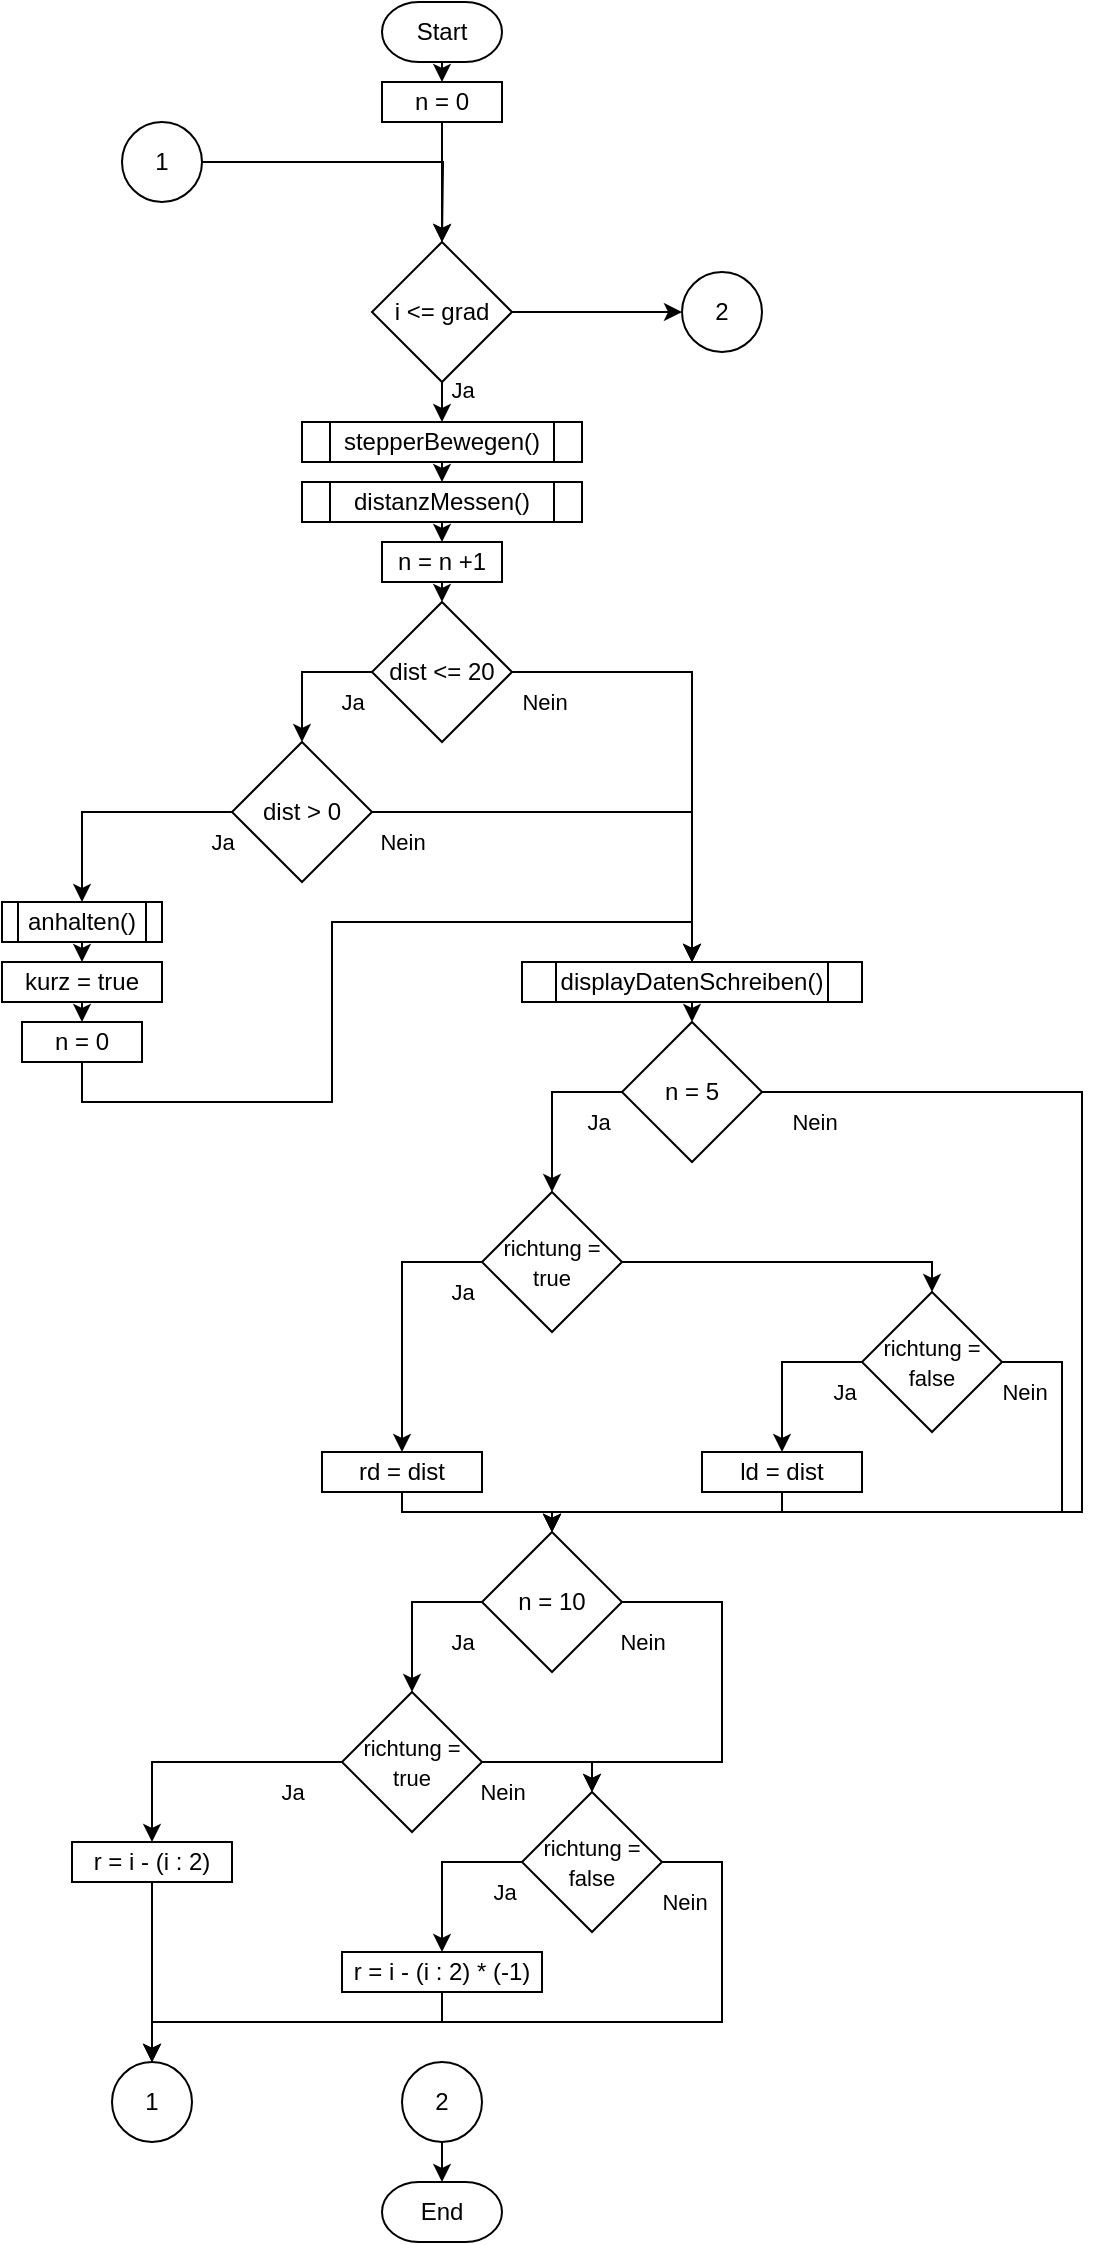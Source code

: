<mxfile version="16.5.6" type="github">
  <diagram id="C5RBs43oDa-KdzZeNtuy" name="Page-1">
    <mxGraphModel dx="552" dy="306" grid="1" gridSize="10" guides="1" tooltips="1" connect="1" arrows="1" fold="1" page="1" pageScale="1" pageWidth="827" pageHeight="1169" math="0" shadow="0">
      <root>
        <mxCell id="WIyWlLk6GJQsqaUBKTNV-0" />
        <mxCell id="WIyWlLk6GJQsqaUBKTNV-1" parent="WIyWlLk6GJQsqaUBKTNV-0" />
        <mxCell id="PZxyCN3TeEhjCaqw32ue-320" value="Start" style="strokeWidth=1;html=1;shape=mxgraph.flowchart.terminator;whiteSpace=wrap;rounded=1;" parent="WIyWlLk6GJQsqaUBKTNV-1" vertex="1">
          <mxGeometry x="330" y="20" width="60" height="30" as="geometry" />
        </mxCell>
        <mxCell id="PZxyCN3TeEhjCaqw32ue-435" style="edgeStyle=orthogonalEdgeStyle;rounded=0;orthogonalLoop=1;jettySize=auto;html=1;exitX=1;exitY=0.5;exitDx=0;exitDy=0;exitPerimeter=0;entryX=0;entryY=0.5;entryDx=0;entryDy=0;entryPerimeter=0;" parent="WIyWlLk6GJQsqaUBKTNV-1" source="PZxyCN3TeEhjCaqw32ue-330" target="PZxyCN3TeEhjCaqw32ue-434" edge="1">
          <mxGeometry relative="1" as="geometry" />
        </mxCell>
        <mxCell id="PZxyCN3TeEhjCaqw32ue-330" value="i &amp;lt;= grad" style="strokeWidth=1;html=1;shape=mxgraph.flowchart.decision;whiteSpace=wrap;rounded=1;strokeColor=default;" parent="WIyWlLk6GJQsqaUBKTNV-1" vertex="1">
          <mxGeometry x="325" y="140" width="70" height="70" as="geometry" />
        </mxCell>
        <mxCell id="PZxyCN3TeEhjCaqw32ue-331" value="n = 0" style="rounded=0;whiteSpace=wrap;html=1;absoluteArcSize=1;arcSize=14;strokeWidth=1;" parent="WIyWlLk6GJQsqaUBKTNV-1" vertex="1">
          <mxGeometry x="330" y="60" width="60" height="20" as="geometry" />
        </mxCell>
        <mxCell id="PZxyCN3TeEhjCaqw32ue-336" value="stepperBewegen()" style="shape=process;whiteSpace=wrap;html=1;backgroundOutline=1;rounded=0;strokeColor=default;strokeWidth=1;" parent="WIyWlLk6GJQsqaUBKTNV-1" vertex="1">
          <mxGeometry x="290" y="230" width="140" height="20" as="geometry" />
        </mxCell>
        <mxCell id="PZxyCN3TeEhjCaqw32ue-337" value="distanzMessen()" style="shape=process;whiteSpace=wrap;html=1;backgroundOutline=1;rounded=0;strokeColor=default;strokeWidth=1;" parent="WIyWlLk6GJQsqaUBKTNV-1" vertex="1">
          <mxGeometry x="290" y="260" width="140" height="20" as="geometry" />
        </mxCell>
        <mxCell id="PZxyCN3TeEhjCaqw32ue-338" value="n = n +1" style="rounded=0;whiteSpace=wrap;html=1;absoluteArcSize=1;arcSize=14;strokeWidth=1;" parent="WIyWlLk6GJQsqaUBKTNV-1" vertex="1">
          <mxGeometry x="330" y="290" width="60" height="20" as="geometry" />
        </mxCell>
        <mxCell id="PZxyCN3TeEhjCaqw32ue-351" style="edgeStyle=orthogonalEdgeStyle;rounded=0;orthogonalLoop=1;jettySize=auto;html=1;exitX=1;exitY=0.5;exitDx=0;exitDy=0;exitPerimeter=0;entryX=0.5;entryY=0;entryDx=0;entryDy=0;" parent="WIyWlLk6GJQsqaUBKTNV-1" source="PZxyCN3TeEhjCaqw32ue-339" target="PZxyCN3TeEhjCaqw32ue-350" edge="1">
          <mxGeometry relative="1" as="geometry">
            <mxPoint x="485.0" y="440.0" as="targetPoint" />
          </mxGeometry>
        </mxCell>
        <mxCell id="PZxyCN3TeEhjCaqw32ue-364" value="Nein" style="edgeLabel;html=1;align=center;verticalAlign=middle;resizable=0;points=[];" parent="PZxyCN3TeEhjCaqw32ue-351" vertex="1" connectable="0">
          <mxGeometry x="-0.866" y="1" relative="1" as="geometry">
            <mxPoint y="16" as="offset" />
          </mxGeometry>
        </mxCell>
        <mxCell id="PZxyCN3TeEhjCaqw32ue-339" value="dist &amp;lt;= 20" style="strokeWidth=1;html=1;shape=mxgraph.flowchart.decision;whiteSpace=wrap;rounded=1;strokeColor=default;" parent="WIyWlLk6GJQsqaUBKTNV-1" vertex="1">
          <mxGeometry x="325" y="320" width="70" height="70" as="geometry" />
        </mxCell>
        <mxCell id="PZxyCN3TeEhjCaqw32ue-356" style="edgeStyle=orthogonalEdgeStyle;rounded=0;orthogonalLoop=1;jettySize=auto;html=1;exitX=0;exitY=0.5;exitDx=0;exitDy=0;exitPerimeter=0;entryX=0.5;entryY=0;entryDx=0;entryDy=0;" parent="WIyWlLk6GJQsqaUBKTNV-1" source="PZxyCN3TeEhjCaqw32ue-340" target="PZxyCN3TeEhjCaqw32ue-355" edge="1">
          <mxGeometry relative="1" as="geometry" />
        </mxCell>
        <mxCell id="PZxyCN3TeEhjCaqw32ue-361" value="Ja" style="edgeLabel;html=1;align=center;verticalAlign=middle;resizable=0;points=[];" parent="PZxyCN3TeEhjCaqw32ue-356" vertex="1" connectable="0">
          <mxGeometry x="-0.577" relative="1" as="geometry">
            <mxPoint x="20" y="15" as="offset" />
          </mxGeometry>
        </mxCell>
        <mxCell id="PZxyCN3TeEhjCaqw32ue-406" style="edgeStyle=orthogonalEdgeStyle;rounded=0;orthogonalLoop=1;jettySize=auto;html=1;exitX=1;exitY=0.5;exitDx=0;exitDy=0;exitPerimeter=0;entryX=0.5;entryY=0;entryDx=0;entryDy=0;" parent="WIyWlLk6GJQsqaUBKTNV-1" source="PZxyCN3TeEhjCaqw32ue-340" target="PZxyCN3TeEhjCaqw32ue-350" edge="1">
          <mxGeometry relative="1" as="geometry" />
        </mxCell>
        <mxCell id="PZxyCN3TeEhjCaqw32ue-407" value="Nein" style="edgeLabel;html=1;align=center;verticalAlign=middle;resizable=0;points=[];" parent="PZxyCN3TeEhjCaqw32ue-406" vertex="1" connectable="0">
          <mxGeometry x="-0.886" relative="1" as="geometry">
            <mxPoint x="1" y="15" as="offset" />
          </mxGeometry>
        </mxCell>
        <mxCell id="PZxyCN3TeEhjCaqw32ue-340" value="dist &amp;gt; 0" style="strokeWidth=1;html=1;shape=mxgraph.flowchart.decision;whiteSpace=wrap;rounded=1;strokeColor=default;" parent="WIyWlLk6GJQsqaUBKTNV-1" vertex="1">
          <mxGeometry x="255" y="390" width="70" height="70" as="geometry" />
        </mxCell>
        <mxCell id="PZxyCN3TeEhjCaqw32ue-343" value="" style="endArrow=classic;html=1;rounded=0;entryX=0.5;entryY=0;entryDx=0;entryDy=0;entryPerimeter=0;exitX=0;exitY=0.5;exitDx=0;exitDy=0;exitPerimeter=0;" parent="WIyWlLk6GJQsqaUBKTNV-1" source="PZxyCN3TeEhjCaqw32ue-339" target="PZxyCN3TeEhjCaqw32ue-340" edge="1">
          <mxGeometry width="50" height="50" relative="1" as="geometry">
            <mxPoint x="320" y="350" as="sourcePoint" />
            <mxPoint x="300" y="330" as="targetPoint" />
            <Array as="points">
              <mxPoint x="290" y="355" />
            </Array>
          </mxGeometry>
        </mxCell>
        <mxCell id="PZxyCN3TeEhjCaqw32ue-363" value="Ja" style="edgeLabel;html=1;align=center;verticalAlign=middle;resizable=0;points=[];" parent="PZxyCN3TeEhjCaqw32ue-343" vertex="1" connectable="0">
          <mxGeometry x="-0.697" relative="1" as="geometry">
            <mxPoint y="15" as="offset" />
          </mxGeometry>
        </mxCell>
        <mxCell id="PZxyCN3TeEhjCaqw32ue-344" value="" style="endArrow=classic;html=1;rounded=0;exitX=0.5;exitY=1;exitDx=0;exitDy=0;" parent="WIyWlLk6GJQsqaUBKTNV-1" source="PZxyCN3TeEhjCaqw32ue-338" edge="1">
          <mxGeometry width="50" height="50" relative="1" as="geometry">
            <mxPoint x="320" y="390" as="sourcePoint" />
            <mxPoint x="360" y="320" as="targetPoint" />
          </mxGeometry>
        </mxCell>
        <mxCell id="PZxyCN3TeEhjCaqw32ue-345" value="" style="endArrow=classic;html=1;rounded=0;entryX=0.5;entryY=0;entryDx=0;entryDy=0;exitX=0.5;exitY=1;exitDx=0;exitDy=0;" parent="WIyWlLk6GJQsqaUBKTNV-1" source="PZxyCN3TeEhjCaqw32ue-337" target="PZxyCN3TeEhjCaqw32ue-338" edge="1">
          <mxGeometry width="50" height="50" relative="1" as="geometry">
            <mxPoint x="320" y="310" as="sourcePoint" />
            <mxPoint x="370" y="260" as="targetPoint" />
          </mxGeometry>
        </mxCell>
        <mxCell id="PZxyCN3TeEhjCaqw32ue-346" value="" style="endArrow=classic;html=1;rounded=0;entryX=0.5;entryY=0;entryDx=0;entryDy=0;exitX=0.5;exitY=1;exitDx=0;exitDy=0;" parent="WIyWlLk6GJQsqaUBKTNV-1" source="PZxyCN3TeEhjCaqw32ue-336" target="PZxyCN3TeEhjCaqw32ue-337" edge="1">
          <mxGeometry width="50" height="50" relative="1" as="geometry">
            <mxPoint x="320" y="310" as="sourcePoint" />
            <mxPoint x="370" y="260" as="targetPoint" />
          </mxGeometry>
        </mxCell>
        <mxCell id="PZxyCN3TeEhjCaqw32ue-347" value="" style="endArrow=classic;html=1;rounded=0;entryX=0.5;entryY=0;entryDx=0;entryDy=0;exitX=0.5;exitY=1;exitDx=0;exitDy=0;exitPerimeter=0;" parent="WIyWlLk6GJQsqaUBKTNV-1" source="PZxyCN3TeEhjCaqw32ue-330" target="PZxyCN3TeEhjCaqw32ue-336" edge="1">
          <mxGeometry width="50" height="50" relative="1" as="geometry">
            <mxPoint x="320" y="300" as="sourcePoint" />
            <mxPoint x="370" y="250" as="targetPoint" />
            <Array as="points" />
          </mxGeometry>
        </mxCell>
        <mxCell id="PZxyCN3TeEhjCaqw32ue-365" value="Ja" style="edgeLabel;html=1;align=center;verticalAlign=middle;resizable=0;points=[];" parent="PZxyCN3TeEhjCaqw32ue-347" vertex="1" connectable="0">
          <mxGeometry x="-0.585" relative="1" as="geometry">
            <mxPoint x="10" as="offset" />
          </mxGeometry>
        </mxCell>
        <mxCell id="PZxyCN3TeEhjCaqw32ue-348" value="" style="endArrow=classic;html=1;rounded=0;entryX=0.5;entryY=0;entryDx=0;entryDy=0;entryPerimeter=0;exitX=0.5;exitY=1;exitDx=0;exitDy=0;" parent="WIyWlLk6GJQsqaUBKTNV-1" source="PZxyCN3TeEhjCaqw32ue-331" target="PZxyCN3TeEhjCaqw32ue-330" edge="1">
          <mxGeometry width="50" height="50" relative="1" as="geometry">
            <mxPoint x="320" y="170" as="sourcePoint" />
            <mxPoint x="370" y="120" as="targetPoint" />
          </mxGeometry>
        </mxCell>
        <mxCell id="PZxyCN3TeEhjCaqw32ue-349" value="" style="endArrow=classic;html=1;rounded=0;entryX=0.5;entryY=0;entryDx=0;entryDy=0;exitX=0.5;exitY=1;exitDx=0;exitDy=0;exitPerimeter=0;" parent="WIyWlLk6GJQsqaUBKTNV-1" source="PZxyCN3TeEhjCaqw32ue-320" target="PZxyCN3TeEhjCaqw32ue-331" edge="1">
          <mxGeometry width="50" height="50" relative="1" as="geometry">
            <mxPoint x="320" y="170" as="sourcePoint" />
            <mxPoint x="370" y="120" as="targetPoint" />
          </mxGeometry>
        </mxCell>
        <mxCell id="PZxyCN3TeEhjCaqw32ue-350" value="displayDatenSchreiben()" style="shape=process;whiteSpace=wrap;html=1;backgroundOutline=1;rounded=0;strokeColor=default;strokeWidth=1;" parent="WIyWlLk6GJQsqaUBKTNV-1" vertex="1">
          <mxGeometry x="400" y="500" width="170" height="20" as="geometry" />
        </mxCell>
        <mxCell id="PZxyCN3TeEhjCaqw32ue-368" style="edgeStyle=orthogonalEdgeStyle;rounded=0;orthogonalLoop=1;jettySize=auto;html=1;exitX=0;exitY=0.5;exitDx=0;exitDy=0;exitPerimeter=0;entryX=0.5;entryY=0;entryDx=0;entryDy=0;entryPerimeter=0;" parent="WIyWlLk6GJQsqaUBKTNV-1" source="PZxyCN3TeEhjCaqw32ue-353" target="PZxyCN3TeEhjCaqw32ue-366" edge="1">
          <mxGeometry relative="1" as="geometry">
            <mxPoint x="450" y="570" as="sourcePoint" />
          </mxGeometry>
        </mxCell>
        <mxCell id="PZxyCN3TeEhjCaqw32ue-384" value="Ja" style="edgeLabel;html=1;align=center;verticalAlign=middle;resizable=0;points=[];" parent="PZxyCN3TeEhjCaqw32ue-368" vertex="1" connectable="0">
          <mxGeometry x="-0.723" y="-2" relative="1" as="geometry">
            <mxPoint y="17" as="offset" />
          </mxGeometry>
        </mxCell>
        <mxCell id="PZxyCN3TeEhjCaqw32ue-382" style="edgeStyle=orthogonalEdgeStyle;rounded=0;orthogonalLoop=1;jettySize=auto;html=1;exitX=1;exitY=0.5;exitDx=0;exitDy=0;exitPerimeter=0;entryX=0.5;entryY=0;entryDx=0;entryDy=0;entryPerimeter=0;" parent="WIyWlLk6GJQsqaUBKTNV-1" source="PZxyCN3TeEhjCaqw32ue-353" target="PZxyCN3TeEhjCaqw32ue-376" edge="1">
          <mxGeometry relative="1" as="geometry">
            <mxPoint x="520" y="570" as="sourcePoint" />
            <Array as="points">
              <mxPoint x="680" y="565" />
              <mxPoint x="680" y="775" />
              <mxPoint x="415" y="775" />
            </Array>
          </mxGeometry>
        </mxCell>
        <mxCell id="PZxyCN3TeEhjCaqw32ue-383" value="Nein" style="edgeLabel;html=1;align=center;verticalAlign=middle;resizable=0;points=[];" parent="PZxyCN3TeEhjCaqw32ue-382" vertex="1" connectable="0">
          <mxGeometry x="-0.921" relative="1" as="geometry">
            <mxPoint y="15" as="offset" />
          </mxGeometry>
        </mxCell>
        <mxCell id="PZxyCN3TeEhjCaqw32ue-353" value="n = 5" style="strokeWidth=1;html=1;shape=mxgraph.flowchart.decision;whiteSpace=wrap;rounded=1;strokeColor=default;" parent="WIyWlLk6GJQsqaUBKTNV-1" vertex="1">
          <mxGeometry x="450" y="530" width="70" height="70" as="geometry" />
        </mxCell>
        <mxCell id="PZxyCN3TeEhjCaqw32ue-354" value="" style="endArrow=classic;html=1;rounded=0;entryX=0.5;entryY=0;entryDx=0;entryDy=0;entryPerimeter=0;exitX=0.5;exitY=1;exitDx=0;exitDy=0;" parent="WIyWlLk6GJQsqaUBKTNV-1" source="PZxyCN3TeEhjCaqw32ue-350" target="PZxyCN3TeEhjCaqw32ue-353" edge="1">
          <mxGeometry width="50" height="50" relative="1" as="geometry">
            <mxPoint x="485.0" y="460.0" as="sourcePoint" />
            <mxPoint x="400" y="400" as="targetPoint" />
          </mxGeometry>
        </mxCell>
        <mxCell id="PZxyCN3TeEhjCaqw32ue-359" style="edgeStyle=orthogonalEdgeStyle;rounded=0;orthogonalLoop=1;jettySize=auto;html=1;exitX=0.5;exitY=1;exitDx=0;exitDy=0;entryX=0.5;entryY=0;entryDx=0;entryDy=0;" parent="WIyWlLk6GJQsqaUBKTNV-1" source="PZxyCN3TeEhjCaqw32ue-355" target="PZxyCN3TeEhjCaqw32ue-357" edge="1">
          <mxGeometry relative="1" as="geometry" />
        </mxCell>
        <mxCell id="PZxyCN3TeEhjCaqw32ue-355" value="anhalten()" style="shape=process;whiteSpace=wrap;html=1;backgroundOutline=1;rounded=0;strokeColor=default;strokeWidth=1;" parent="WIyWlLk6GJQsqaUBKTNV-1" vertex="1">
          <mxGeometry x="140" y="470" width="80" height="20" as="geometry" />
        </mxCell>
        <mxCell id="PZxyCN3TeEhjCaqw32ue-360" style="edgeStyle=orthogonalEdgeStyle;rounded=0;orthogonalLoop=1;jettySize=auto;html=1;exitX=0.5;exitY=1;exitDx=0;exitDy=0;entryX=0.5;entryY=0;entryDx=0;entryDy=0;" parent="WIyWlLk6GJQsqaUBKTNV-1" source="PZxyCN3TeEhjCaqw32ue-357" target="PZxyCN3TeEhjCaqw32ue-358" edge="1">
          <mxGeometry relative="1" as="geometry" />
        </mxCell>
        <mxCell id="PZxyCN3TeEhjCaqw32ue-357" value="kurz = true" style="rounded=0;whiteSpace=wrap;html=1;absoluteArcSize=1;arcSize=14;strokeWidth=1;" parent="WIyWlLk6GJQsqaUBKTNV-1" vertex="1">
          <mxGeometry x="140" y="500" width="80" height="20" as="geometry" />
        </mxCell>
        <mxCell id="PZxyCN3TeEhjCaqw32ue-405" style="edgeStyle=orthogonalEdgeStyle;rounded=0;orthogonalLoop=1;jettySize=auto;html=1;exitX=0.5;exitY=1;exitDx=0;exitDy=0;entryX=0.5;entryY=0;entryDx=0;entryDy=0;" parent="WIyWlLk6GJQsqaUBKTNV-1" source="PZxyCN3TeEhjCaqw32ue-358" target="PZxyCN3TeEhjCaqw32ue-350" edge="1">
          <mxGeometry relative="1" as="geometry" />
        </mxCell>
        <mxCell id="PZxyCN3TeEhjCaqw32ue-358" value="n = 0" style="rounded=0;whiteSpace=wrap;html=1;absoluteArcSize=1;arcSize=14;strokeWidth=1;" parent="WIyWlLk6GJQsqaUBKTNV-1" vertex="1">
          <mxGeometry x="150" y="530" width="60" height="20" as="geometry" />
        </mxCell>
        <mxCell id="PZxyCN3TeEhjCaqw32ue-371" style="edgeStyle=orthogonalEdgeStyle;rounded=0;orthogonalLoop=1;jettySize=auto;html=1;exitX=1;exitY=0.5;exitDx=0;exitDy=0;exitPerimeter=0;entryX=0.5;entryY=0;entryDx=0;entryDy=0;entryPerimeter=0;" parent="WIyWlLk6GJQsqaUBKTNV-1" source="PZxyCN3TeEhjCaqw32ue-366" target="PZxyCN3TeEhjCaqw32ue-369" edge="1">
          <mxGeometry relative="1" as="geometry">
            <Array as="points">
              <mxPoint x="605" y="650" />
            </Array>
          </mxGeometry>
        </mxCell>
        <mxCell id="PZxyCN3TeEhjCaqw32ue-374" style="edgeStyle=orthogonalEdgeStyle;rounded=0;orthogonalLoop=1;jettySize=auto;html=1;exitX=0;exitY=0.5;exitDx=0;exitDy=0;exitPerimeter=0;entryX=0.5;entryY=0;entryDx=0;entryDy=0;" parent="WIyWlLk6GJQsqaUBKTNV-1" source="PZxyCN3TeEhjCaqw32ue-366" target="PZxyCN3TeEhjCaqw32ue-372" edge="1">
          <mxGeometry relative="1" as="geometry" />
        </mxCell>
        <mxCell id="PZxyCN3TeEhjCaqw32ue-381" value="Ja" style="edgeLabel;html=1;align=center;verticalAlign=middle;resizable=0;points=[];" parent="PZxyCN3TeEhjCaqw32ue-374" vertex="1" connectable="0">
          <mxGeometry x="-0.819" y="1" relative="1" as="geometry">
            <mxPoint x="2" y="14" as="offset" />
          </mxGeometry>
        </mxCell>
        <mxCell id="PZxyCN3TeEhjCaqw32ue-366" value="&lt;font style=&quot;font-size: 11px&quot;&gt;richtung = true&lt;/font&gt;" style="strokeWidth=1;html=1;shape=mxgraph.flowchart.decision;whiteSpace=wrap;rounded=1;strokeColor=default;" parent="WIyWlLk6GJQsqaUBKTNV-1" vertex="1">
          <mxGeometry x="380" y="615" width="70" height="70" as="geometry" />
        </mxCell>
        <mxCell id="PZxyCN3TeEhjCaqw32ue-375" style="edgeStyle=orthogonalEdgeStyle;rounded=0;orthogonalLoop=1;jettySize=auto;html=1;exitX=0;exitY=0.5;exitDx=0;exitDy=0;exitPerimeter=0;entryX=0.5;entryY=0;entryDx=0;entryDy=0;" parent="WIyWlLk6GJQsqaUBKTNV-1" source="PZxyCN3TeEhjCaqw32ue-369" target="PZxyCN3TeEhjCaqw32ue-373" edge="1">
          <mxGeometry relative="1" as="geometry" />
        </mxCell>
        <mxCell id="PZxyCN3TeEhjCaqw32ue-380" value="Ja" style="edgeLabel;html=1;align=center;verticalAlign=middle;resizable=0;points=[];" parent="PZxyCN3TeEhjCaqw32ue-375" vertex="1" connectable="0">
          <mxGeometry x="-0.4" y="-1" relative="1" as="geometry">
            <mxPoint x="16" y="16" as="offset" />
          </mxGeometry>
        </mxCell>
        <mxCell id="PZxyCN3TeEhjCaqw32ue-385" style="edgeStyle=orthogonalEdgeStyle;rounded=0;orthogonalLoop=1;jettySize=auto;html=1;exitX=1;exitY=0.5;exitDx=0;exitDy=0;exitPerimeter=0;" parent="WIyWlLk6GJQsqaUBKTNV-1" source="PZxyCN3TeEhjCaqw32ue-369" target="PZxyCN3TeEhjCaqw32ue-376" edge="1">
          <mxGeometry relative="1" as="geometry">
            <Array as="points">
              <mxPoint x="670" y="700" />
              <mxPoint x="670" y="775" />
              <mxPoint x="415" y="775" />
            </Array>
          </mxGeometry>
        </mxCell>
        <mxCell id="PZxyCN3TeEhjCaqw32ue-386" value="Nein" style="edgeLabel;html=1;align=center;verticalAlign=middle;resizable=0;points=[];" parent="PZxyCN3TeEhjCaqw32ue-385" vertex="1" connectable="0">
          <mxGeometry x="-0.889" relative="1" as="geometry">
            <mxPoint x="-10" y="15" as="offset" />
          </mxGeometry>
        </mxCell>
        <mxCell id="PZxyCN3TeEhjCaqw32ue-369" value="&lt;font style=&quot;font-size: 11px&quot;&gt;richtung = false&lt;/font&gt;" style="strokeWidth=1;html=1;shape=mxgraph.flowchart.decision;whiteSpace=wrap;rounded=1;strokeColor=default;" parent="WIyWlLk6GJQsqaUBKTNV-1" vertex="1">
          <mxGeometry x="570" y="665" width="70" height="70" as="geometry" />
        </mxCell>
        <mxCell id="PZxyCN3TeEhjCaqw32ue-378" style="edgeStyle=orthogonalEdgeStyle;rounded=0;orthogonalLoop=1;jettySize=auto;html=1;exitX=0.5;exitY=1;exitDx=0;exitDy=0;entryX=0.5;entryY=0;entryDx=0;entryDy=0;entryPerimeter=0;" parent="WIyWlLk6GJQsqaUBKTNV-1" source="PZxyCN3TeEhjCaqw32ue-372" target="PZxyCN3TeEhjCaqw32ue-376" edge="1">
          <mxGeometry relative="1" as="geometry">
            <Array as="points">
              <mxPoint x="340" y="775" />
              <mxPoint x="415" y="775" />
            </Array>
          </mxGeometry>
        </mxCell>
        <mxCell id="PZxyCN3TeEhjCaqw32ue-372" value="rd = dist" style="rounded=0;whiteSpace=wrap;html=1;absoluteArcSize=1;arcSize=14;strokeWidth=1;" parent="WIyWlLk6GJQsqaUBKTNV-1" vertex="1">
          <mxGeometry x="300" y="745" width="80" height="20" as="geometry" />
        </mxCell>
        <mxCell id="PZxyCN3TeEhjCaqw32ue-379" style="edgeStyle=orthogonalEdgeStyle;rounded=0;orthogonalLoop=1;jettySize=auto;html=1;exitX=0.5;exitY=1;exitDx=0;exitDy=0;" parent="WIyWlLk6GJQsqaUBKTNV-1" source="PZxyCN3TeEhjCaqw32ue-373" target="PZxyCN3TeEhjCaqw32ue-376" edge="1">
          <mxGeometry relative="1" as="geometry">
            <Array as="points">
              <mxPoint x="530" y="775" />
              <mxPoint x="415" y="775" />
            </Array>
          </mxGeometry>
        </mxCell>
        <mxCell id="PZxyCN3TeEhjCaqw32ue-373" value="ld = dist" style="rounded=0;whiteSpace=wrap;html=1;absoluteArcSize=1;arcSize=14;strokeWidth=1;" parent="WIyWlLk6GJQsqaUBKTNV-1" vertex="1">
          <mxGeometry x="490" y="745" width="80" height="20" as="geometry" />
        </mxCell>
        <mxCell id="PZxyCN3TeEhjCaqw32ue-388" style="edgeStyle=orthogonalEdgeStyle;rounded=0;orthogonalLoop=1;jettySize=auto;html=1;exitX=0;exitY=0.5;exitDx=0;exitDy=0;exitPerimeter=0;entryX=0.5;entryY=0;entryDx=0;entryDy=0;entryPerimeter=0;" parent="WIyWlLk6GJQsqaUBKTNV-1" source="PZxyCN3TeEhjCaqw32ue-376" target="PZxyCN3TeEhjCaqw32ue-387" edge="1">
          <mxGeometry relative="1" as="geometry" />
        </mxCell>
        <mxCell id="PZxyCN3TeEhjCaqw32ue-430" value="Ja" style="edgeLabel;html=1;align=center;verticalAlign=middle;resizable=0;points=[];" parent="PZxyCN3TeEhjCaqw32ue-388" vertex="1" connectable="0">
          <mxGeometry x="-0.443" y="-1" relative="1" as="geometry">
            <mxPoint x="12" y="21" as="offset" />
          </mxGeometry>
        </mxCell>
        <mxCell id="PZxyCN3TeEhjCaqw32ue-418" style="edgeStyle=orthogonalEdgeStyle;rounded=0;orthogonalLoop=1;jettySize=auto;html=1;exitX=1;exitY=0.5;exitDx=0;exitDy=0;exitPerimeter=0;entryX=0.5;entryY=0;entryDx=0;entryDy=0;entryPerimeter=0;" parent="WIyWlLk6GJQsqaUBKTNV-1" source="PZxyCN3TeEhjCaqw32ue-376" target="PZxyCN3TeEhjCaqw32ue-389" edge="1">
          <mxGeometry relative="1" as="geometry">
            <Array as="points">
              <mxPoint x="500" y="820" />
              <mxPoint x="500" y="900" />
              <mxPoint x="435" y="900" />
            </Array>
          </mxGeometry>
        </mxCell>
        <mxCell id="PZxyCN3TeEhjCaqw32ue-431" value="Nein" style="edgeLabel;html=1;align=center;verticalAlign=middle;resizable=0;points=[];" parent="PZxyCN3TeEhjCaqw32ue-418" vertex="1" connectable="0">
          <mxGeometry x="-0.908" relative="1" as="geometry">
            <mxPoint y="20" as="offset" />
          </mxGeometry>
        </mxCell>
        <mxCell id="PZxyCN3TeEhjCaqw32ue-376" value="n = 10" style="strokeWidth=1;html=1;shape=mxgraph.flowchart.decision;whiteSpace=wrap;rounded=1;strokeColor=default;" parent="WIyWlLk6GJQsqaUBKTNV-1" vertex="1">
          <mxGeometry x="380" y="785" width="70" height="70" as="geometry" />
        </mxCell>
        <mxCell id="PZxyCN3TeEhjCaqw32ue-392" style="edgeStyle=orthogonalEdgeStyle;rounded=0;orthogonalLoop=1;jettySize=auto;html=1;exitX=1;exitY=0.5;exitDx=0;exitDy=0;exitPerimeter=0;entryX=0.5;entryY=0;entryDx=0;entryDy=0;entryPerimeter=0;" parent="WIyWlLk6GJQsqaUBKTNV-1" source="PZxyCN3TeEhjCaqw32ue-387" target="PZxyCN3TeEhjCaqw32ue-389" edge="1">
          <mxGeometry relative="1" as="geometry">
            <Array as="points">
              <mxPoint x="435" y="900" />
            </Array>
          </mxGeometry>
        </mxCell>
        <mxCell id="PZxyCN3TeEhjCaqw32ue-433" value="Nein" style="edgeLabel;html=1;align=center;verticalAlign=middle;resizable=0;points=[];" parent="PZxyCN3TeEhjCaqw32ue-392" vertex="1" connectable="0">
          <mxGeometry x="-0.712" y="1" relative="1" as="geometry">
            <mxPoint y="16" as="offset" />
          </mxGeometry>
        </mxCell>
        <mxCell id="PZxyCN3TeEhjCaqw32ue-393" style="edgeStyle=orthogonalEdgeStyle;rounded=0;orthogonalLoop=1;jettySize=auto;html=1;exitX=0;exitY=0.5;exitDx=0;exitDy=0;exitPerimeter=0;entryX=0.5;entryY=0;entryDx=0;entryDy=0;" parent="WIyWlLk6GJQsqaUBKTNV-1" source="PZxyCN3TeEhjCaqw32ue-387" target="PZxyCN3TeEhjCaqw32ue-394" edge="1">
          <mxGeometry relative="1" as="geometry">
            <mxPoint x="255" y="915" as="targetPoint" />
            <Array as="points">
              <mxPoint x="215" y="900" />
            </Array>
          </mxGeometry>
        </mxCell>
        <mxCell id="PZxyCN3TeEhjCaqw32ue-402" value="Ja" style="edgeLabel;html=1;align=center;verticalAlign=middle;resizable=0;points=[];" parent="PZxyCN3TeEhjCaqw32ue-393" vertex="1" connectable="0">
          <mxGeometry x="-0.531" y="1" relative="1" as="geometry">
            <mxPoint x="6" y="14" as="offset" />
          </mxGeometry>
        </mxCell>
        <mxCell id="PZxyCN3TeEhjCaqw32ue-387" value="&lt;div&gt;&lt;span&gt;&lt;font style=&quot;font-size: 11px&quot;&gt;richtung = true&lt;/font&gt;&lt;/span&gt;&lt;/div&gt;" style="strokeWidth=1;html=1;shape=mxgraph.flowchart.decision;whiteSpace=wrap;rounded=1;strokeColor=default;align=center;" parent="WIyWlLk6GJQsqaUBKTNV-1" vertex="1">
          <mxGeometry x="310" y="865" width="70" height="70" as="geometry" />
        </mxCell>
        <mxCell id="PZxyCN3TeEhjCaqw32ue-397" style="edgeStyle=orthogonalEdgeStyle;rounded=0;orthogonalLoop=1;jettySize=auto;html=1;exitX=0;exitY=0.5;exitDx=0;exitDy=0;exitPerimeter=0;entryX=0.5;entryY=0;entryDx=0;entryDy=0;" parent="WIyWlLk6GJQsqaUBKTNV-1" source="PZxyCN3TeEhjCaqw32ue-389" target="PZxyCN3TeEhjCaqw32ue-396" edge="1">
          <mxGeometry relative="1" as="geometry" />
        </mxCell>
        <mxCell id="PZxyCN3TeEhjCaqw32ue-400" value="Ja" style="edgeLabel;html=1;align=center;verticalAlign=middle;resizable=0;points=[];" parent="PZxyCN3TeEhjCaqw32ue-397" vertex="1" connectable="0">
          <mxGeometry x="-0.68" y="1" relative="1" as="geometry">
            <mxPoint x="4" y="14" as="offset" />
          </mxGeometry>
        </mxCell>
        <mxCell id="PZxyCN3TeEhjCaqw32ue-427" style="edgeStyle=orthogonalEdgeStyle;rounded=0;orthogonalLoop=1;jettySize=auto;html=1;exitX=1;exitY=0.5;exitDx=0;exitDy=0;exitPerimeter=0;" parent="WIyWlLk6GJQsqaUBKTNV-1" source="PZxyCN3TeEhjCaqw32ue-389" target="PZxyCN3TeEhjCaqw32ue-424" edge="1">
          <mxGeometry relative="1" as="geometry">
            <Array as="points">
              <mxPoint x="500" y="950" />
              <mxPoint x="500" y="1030" />
              <mxPoint x="215" y="1030" />
            </Array>
          </mxGeometry>
        </mxCell>
        <mxCell id="PZxyCN3TeEhjCaqw32ue-432" value="Nein" style="edgeLabel;html=1;align=center;verticalAlign=middle;resizable=0;points=[];" parent="PZxyCN3TeEhjCaqw32ue-427" vertex="1" connectable="0">
          <mxGeometry x="-0.873" y="-1" relative="1" as="geometry">
            <mxPoint x="-16" y="19" as="offset" />
          </mxGeometry>
        </mxCell>
        <mxCell id="PZxyCN3TeEhjCaqw32ue-389" value="&lt;font style=&quot;font-size: 11px&quot;&gt;richtung = false&lt;/font&gt;" style="strokeWidth=1;html=1;shape=mxgraph.flowchart.decision;whiteSpace=wrap;rounded=1;strokeColor=default;" parent="WIyWlLk6GJQsqaUBKTNV-1" vertex="1">
          <mxGeometry x="400" y="915" width="70" height="70" as="geometry" />
        </mxCell>
        <mxCell id="PZxyCN3TeEhjCaqw32ue-425" style="edgeStyle=orthogonalEdgeStyle;rounded=0;orthogonalLoop=1;jettySize=auto;html=1;exitX=0.5;exitY=1;exitDx=0;exitDy=0;entryX=0.5;entryY=0;entryDx=0;entryDy=0;entryPerimeter=0;" parent="WIyWlLk6GJQsqaUBKTNV-1" source="PZxyCN3TeEhjCaqw32ue-394" target="PZxyCN3TeEhjCaqw32ue-424" edge="1">
          <mxGeometry relative="1" as="geometry" />
        </mxCell>
        <mxCell id="PZxyCN3TeEhjCaqw32ue-394" value="r = i - (i : 2)" style="rounded=0;whiteSpace=wrap;html=1;absoluteArcSize=1;arcSize=14;strokeWidth=1;" parent="WIyWlLk6GJQsqaUBKTNV-1" vertex="1">
          <mxGeometry x="175" y="940" width="80" height="20" as="geometry" />
        </mxCell>
        <mxCell id="PZxyCN3TeEhjCaqw32ue-426" style="edgeStyle=orthogonalEdgeStyle;rounded=0;orthogonalLoop=1;jettySize=auto;html=1;exitX=0.5;exitY=1;exitDx=0;exitDy=0;" parent="WIyWlLk6GJQsqaUBKTNV-1" source="PZxyCN3TeEhjCaqw32ue-396" target="PZxyCN3TeEhjCaqw32ue-424" edge="1">
          <mxGeometry relative="1" as="geometry">
            <Array as="points">
              <mxPoint x="360" y="1030" />
              <mxPoint x="215" y="1030" />
            </Array>
          </mxGeometry>
        </mxCell>
        <mxCell id="PZxyCN3TeEhjCaqw32ue-396" value="r = i - (i : 2) * (-1)" style="rounded=0;whiteSpace=wrap;html=1;absoluteArcSize=1;arcSize=14;strokeWidth=1;" parent="WIyWlLk6GJQsqaUBKTNV-1" vertex="1">
          <mxGeometry x="310" y="995" width="100" height="20" as="geometry" />
        </mxCell>
        <mxCell id="PZxyCN3TeEhjCaqw32ue-398" value="End" style="strokeWidth=1;html=1;shape=mxgraph.flowchart.terminator;whiteSpace=wrap;rounded=1;" parent="WIyWlLk6GJQsqaUBKTNV-1" vertex="1">
          <mxGeometry x="330" y="1110" width="60" height="30" as="geometry" />
        </mxCell>
        <mxCell id="PZxyCN3TeEhjCaqw32ue-423" style="edgeStyle=orthogonalEdgeStyle;rounded=0;orthogonalLoop=1;jettySize=auto;html=1;exitX=1;exitY=0.5;exitDx=0;exitDy=0;exitPerimeter=0;" parent="WIyWlLk6GJQsqaUBKTNV-1" source="PZxyCN3TeEhjCaqw32ue-420" edge="1">
          <mxGeometry relative="1" as="geometry">
            <mxPoint x="360" y="140" as="targetPoint" />
          </mxGeometry>
        </mxCell>
        <mxCell id="PZxyCN3TeEhjCaqw32ue-420" value="1" style="strokeWidth=1;html=1;shape=mxgraph.flowchart.start_2;whiteSpace=wrap;rounded=0;" parent="WIyWlLk6GJQsqaUBKTNV-1" vertex="1">
          <mxGeometry x="200" y="80" width="40" height="40" as="geometry" />
        </mxCell>
        <mxCell id="PZxyCN3TeEhjCaqw32ue-424" value="1" style="strokeWidth=1;html=1;shape=mxgraph.flowchart.start_2;whiteSpace=wrap;rounded=0;" parent="WIyWlLk6GJQsqaUBKTNV-1" vertex="1">
          <mxGeometry x="195" y="1050" width="40" height="40" as="geometry" />
        </mxCell>
        <mxCell id="PZxyCN3TeEhjCaqw32ue-429" style="edgeStyle=orthogonalEdgeStyle;rounded=0;orthogonalLoop=1;jettySize=auto;html=1;exitX=0.5;exitY=1;exitDx=0;exitDy=0;exitPerimeter=0;entryX=0.5;entryY=0;entryDx=0;entryDy=0;entryPerimeter=0;" parent="WIyWlLk6GJQsqaUBKTNV-1" source="PZxyCN3TeEhjCaqw32ue-428" target="PZxyCN3TeEhjCaqw32ue-398" edge="1">
          <mxGeometry relative="1" as="geometry" />
        </mxCell>
        <mxCell id="PZxyCN3TeEhjCaqw32ue-428" value="2" style="strokeWidth=1;html=1;shape=mxgraph.flowchart.start_2;whiteSpace=wrap;rounded=0;" parent="WIyWlLk6GJQsqaUBKTNV-1" vertex="1">
          <mxGeometry x="340" y="1050" width="40" height="40" as="geometry" />
        </mxCell>
        <mxCell id="PZxyCN3TeEhjCaqw32ue-434" value="2" style="strokeWidth=1;html=1;shape=mxgraph.flowchart.start_2;whiteSpace=wrap;rounded=0;" parent="WIyWlLk6GJQsqaUBKTNV-1" vertex="1">
          <mxGeometry x="480" y="155" width="40" height="40" as="geometry" />
        </mxCell>
      </root>
    </mxGraphModel>
  </diagram>
</mxfile>
